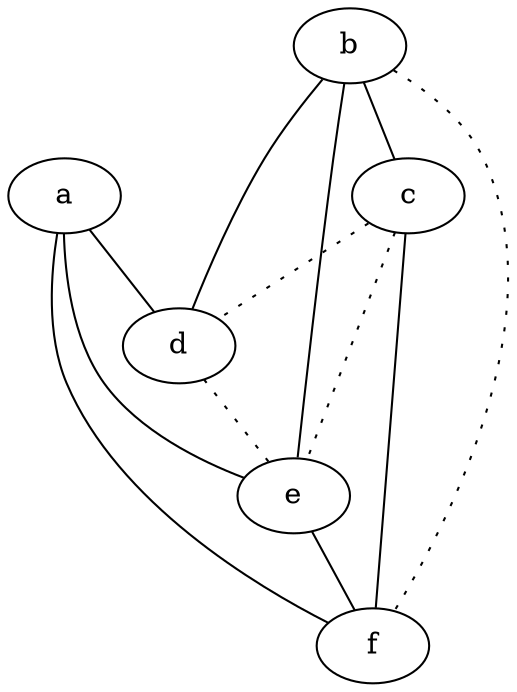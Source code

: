 graph {
a -- d;
a -- e;
a -- f;
b -- c;
b -- d;
b -- e;
b -- f [style=dotted];
c -- d [style=dotted];
c -- e [style=dotted];
c -- f;
d -- e [style=dotted];
e -- f;
}
